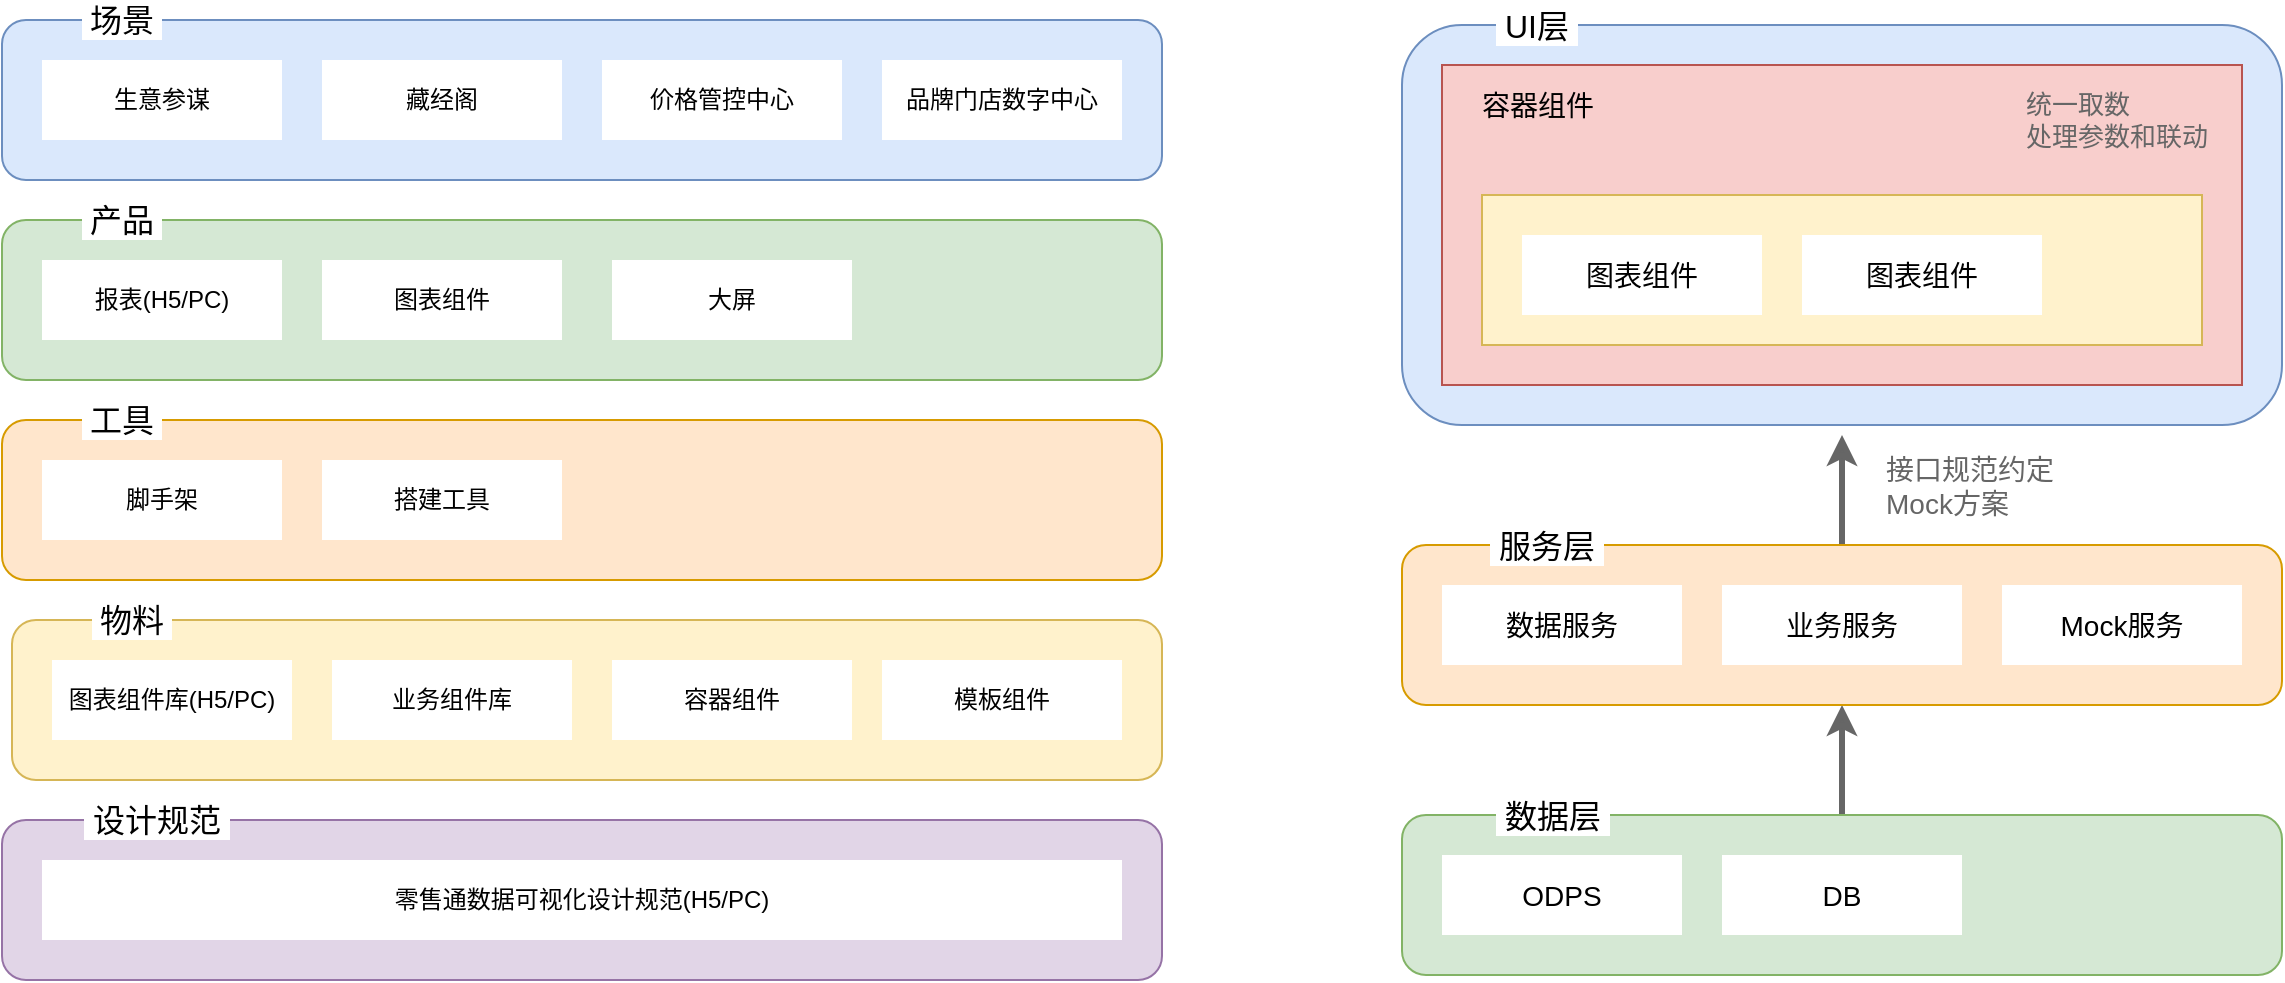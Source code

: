 <mxfile version="10.8.5" type="github"><diagram id="PumyBShoaZ6Qp00DWY5p" name="Page-1"><mxGraphModel dx="1398" dy="827" grid="1" gridSize="10" guides="1" tooltips="1" connect="1" arrows="1" fold="1" page="1" pageScale="1" pageWidth="850" pageHeight="1100" math="0" shadow="0"><root><mxCell id="0"/><mxCell id="1" parent="0"/><mxCell id="OHTG4YzanlShhQjYI8h7-48" value="" style="rounded=1;whiteSpace=wrap;html=1;labelBackgroundColor=#ffffff;fontSize=14;align=left;fillColor=#dae8fc;strokeColor=#6c8ebf;" vertex="1" parent="1"><mxGeometry x="760" y="62.5" width="440" height="200" as="geometry"/></mxCell><mxCell id="OHTG4YzanlShhQjYI8h7-56" value="" style="edgeStyle=orthogonalEdgeStyle;rounded=0;orthogonalLoop=1;jettySize=auto;html=1;fontSize=16;entryX=0.5;entryY=1;entryDx=0;entryDy=0;fontColor=#666666;strokeWidth=3;strokeColor=#666666;" edge="1" parent="1" source="OHTG4YzanlShhQjYI8h7-46" target="OHTG4YzanlShhQjYI8h7-45"><mxGeometry relative="1" as="geometry"/></mxCell><mxCell id="OHTG4YzanlShhQjYI8h7-46" value="" style="rounded=1;whiteSpace=wrap;html=1;labelBackgroundColor=#ffffff;fontSize=14;align=left;fillColor=#d5e8d4;strokeColor=#82b366;" vertex="1" parent="1"><mxGeometry x="760" y="457.5" width="440" height="80" as="geometry"/></mxCell><mxCell id="OHTG4YzanlShhQjYI8h7-55" value="" style="edgeStyle=orthogonalEdgeStyle;rounded=0;orthogonalLoop=1;jettySize=auto;html=1;fontSize=16;fontColor=#666666;strokeWidth=3;strokeColor=#666666;" edge="1" parent="1" source="OHTG4YzanlShhQjYI8h7-45"><mxGeometry relative="1" as="geometry"><mxPoint x="980" y="267.5" as="targetPoint"/></mxGeometry></mxCell><mxCell id="OHTG4YzanlShhQjYI8h7-45" value="" style="rounded=1;whiteSpace=wrap;html=1;labelBackgroundColor=#ffffff;fontSize=14;align=left;fillColor=#ffe6cc;strokeColor=#d79b00;" vertex="1" parent="1"><mxGeometry x="760" y="322.5" width="440" height="80" as="geometry"/></mxCell><mxCell id="OHTG4YzanlShhQjYI8h7-21" value="" style="rounded=1;whiteSpace=wrap;html=1;fillColor=#e1d5e7;strokeColor=#9673a6;" vertex="1" parent="1"><mxGeometry x="60" y="460" width="580" height="80" as="geometry"/></mxCell><mxCell id="OHTG4YzanlShhQjYI8h7-19" value="" style="rounded=1;whiteSpace=wrap;html=1;fillColor=#ffe6cc;strokeColor=#d79b00;" vertex="1" parent="1"><mxGeometry x="60" y="260" width="580" height="80" as="geometry"/></mxCell><mxCell id="OHTG4YzanlShhQjYI8h7-17" value="" style="rounded=1;whiteSpace=wrap;html=1;fillColor=#d5e8d4;strokeColor=#82b366;" vertex="1" parent="1"><mxGeometry x="60" y="160" width="580" height="80" as="geometry"/></mxCell><mxCell id="OHTG4YzanlShhQjYI8h7-18" value="&amp;nbsp;产品&amp;nbsp;" style="text;html=1;strokeColor=none;fillColor=none;align=center;verticalAlign=middle;whiteSpace=wrap;rounded=0;labelBackgroundColor=#ffffff;fontSize=16;" vertex="1" parent="1"><mxGeometry x="90" y="150" width="60" height="20" as="geometry"/></mxCell><mxCell id="OHTG4YzanlShhQjYI8h7-15" value="" style="rounded=1;whiteSpace=wrap;html=1;fillColor=#dae8fc;strokeColor=#6c8ebf;" vertex="1" parent="1"><mxGeometry x="60" y="60" width="580" height="80" as="geometry"/></mxCell><mxCell id="OHTG4YzanlShhQjYI8h7-1" value="生意参谋" style="rounded=0;whiteSpace=wrap;html=1;strokeColor=none;" vertex="1" parent="1"><mxGeometry x="80" y="80" width="120" height="40" as="geometry"/></mxCell><mxCell id="OHTG4YzanlShhQjYI8h7-2" value="藏经阁" style="rounded=0;whiteSpace=wrap;html=1;strokeColor=none;" vertex="1" parent="1"><mxGeometry x="220" y="80" width="120" height="40" as="geometry"/></mxCell><mxCell id="OHTG4YzanlShhQjYI8h7-6" value="价格管控中心" style="rounded=0;whiteSpace=wrap;html=1;strokeColor=none;" vertex="1" parent="1"><mxGeometry x="360" y="80" width="120" height="40" as="geometry"/></mxCell><mxCell id="OHTG4YzanlShhQjYI8h7-7" value="品牌门店数字中心" style="rounded=0;whiteSpace=wrap;html=1;strokeColor=none;" vertex="1" parent="1"><mxGeometry x="500" y="80" width="120" height="40" as="geometry"/></mxCell><mxCell id="OHTG4YzanlShhQjYI8h7-8" value="报表(H5/PC)" style="rounded=0;whiteSpace=wrap;html=1;strokeColor=none;" vertex="1" parent="1"><mxGeometry x="80" y="180" width="120" height="40" as="geometry"/></mxCell><mxCell id="OHTG4YzanlShhQjYI8h7-11" value="图表组件" style="rounded=0;whiteSpace=wrap;html=1;strokeColor=none;" vertex="1" parent="1"><mxGeometry x="220" y="180" width="120" height="40" as="geometry"/></mxCell><mxCell id="OHTG4YzanlShhQjYI8h7-12" value="零售通数据可视化设计规范(H5/PC)" style="rounded=0;whiteSpace=wrap;html=1;strokeColor=none;" vertex="1" parent="1"><mxGeometry x="80" y="480" width="540" height="40" as="geometry"/></mxCell><mxCell id="OHTG4YzanlShhQjYI8h7-13" value="脚手架" style="rounded=0;whiteSpace=wrap;html=1;strokeColor=none;" vertex="1" parent="1"><mxGeometry x="80" y="280" width="120" height="40" as="geometry"/></mxCell><mxCell id="OHTG4YzanlShhQjYI8h7-14" value="搭建工具" style="rounded=0;whiteSpace=wrap;html=1;strokeColor=none;" vertex="1" parent="1"><mxGeometry x="220" y="280" width="120" height="40" as="geometry"/></mxCell><mxCell id="OHTG4YzanlShhQjYI8h7-16" value="&amp;nbsp;场景&amp;nbsp;" style="text;html=1;strokeColor=none;fillColor=none;align=center;verticalAlign=middle;whiteSpace=wrap;rounded=0;labelBackgroundColor=#ffffff;fontSize=16;" vertex="1" parent="1"><mxGeometry x="90" y="50" width="60" height="20" as="geometry"/></mxCell><mxCell id="OHTG4YzanlShhQjYI8h7-20" value="&amp;nbsp;工具&amp;nbsp;" style="text;html=1;strokeColor=none;fillColor=none;align=center;verticalAlign=middle;whiteSpace=wrap;rounded=0;labelBackgroundColor=#ffffff;fontSize=16;" vertex="1" parent="1"><mxGeometry x="90" y="250" width="60" height="20" as="geometry"/></mxCell><mxCell id="OHTG4YzanlShhQjYI8h7-22" value="" style="rounded=1;whiteSpace=wrap;html=1;fillColor=#fff2cc;strokeColor=#d6b656;" vertex="1" parent="1"><mxGeometry x="65" y="360" width="575" height="80" as="geometry"/></mxCell><mxCell id="OHTG4YzanlShhQjYI8h7-23" value="图表组件库(H5/PC)" style="rounded=0;whiteSpace=wrap;html=1;strokeColor=none;" vertex="1" parent="1"><mxGeometry x="85" y="380" width="120" height="40" as="geometry"/></mxCell><mxCell id="OHTG4YzanlShhQjYI8h7-24" value="业务组件库" style="rounded=0;whiteSpace=wrap;html=1;strokeColor=none;" vertex="1" parent="1"><mxGeometry x="225" y="380" width="120" height="40" as="geometry"/></mxCell><mxCell id="OHTG4YzanlShhQjYI8h7-25" value="&amp;nbsp;物料&amp;nbsp;" style="text;html=1;strokeColor=none;fillColor=none;align=center;verticalAlign=middle;whiteSpace=wrap;rounded=0;labelBackgroundColor=#ffffff;fontSize=16;" vertex="1" parent="1"><mxGeometry x="95" y="350" width="60" height="20" as="geometry"/></mxCell><mxCell id="OHTG4YzanlShhQjYI8h7-26" value="&amp;nbsp;设计规范&amp;nbsp;" style="text;html=1;strokeColor=none;fillColor=none;align=center;verticalAlign=middle;whiteSpace=wrap;rounded=0;labelBackgroundColor=#ffffff;fontSize=16;" vertex="1" parent="1"><mxGeometry x="95" y="450" width="85" height="20" as="geometry"/></mxCell><mxCell id="OHTG4YzanlShhQjYI8h7-27" value="容器组件" style="rounded=0;whiteSpace=wrap;html=1;strokeColor=none;" vertex="1" parent="1"><mxGeometry x="365" y="380" width="120" height="40" as="geometry"/></mxCell><mxCell id="OHTG4YzanlShhQjYI8h7-28" value="模板组件" style="rounded=0;whiteSpace=wrap;html=1;strokeColor=none;" vertex="1" parent="1"><mxGeometry x="500" y="380" width="120" height="40" as="geometry"/></mxCell><mxCell id="OHTG4YzanlShhQjYI8h7-29" value="大屏" style="rounded=0;whiteSpace=wrap;html=1;strokeColor=none;" vertex="1" parent="1"><mxGeometry x="365" y="180" width="120" height="40" as="geometry"/></mxCell><mxCell id="OHTG4YzanlShhQjYI8h7-30" value="ODPS" style="rounded=0;whiteSpace=wrap;html=1;labelBackgroundColor=#ffffff;fontSize=14;strokeColor=none;" vertex="1" parent="1"><mxGeometry x="780" y="477.5" width="120" height="40" as="geometry"/></mxCell><mxCell id="OHTG4YzanlShhQjYI8h7-31" value="DB" style="rounded=0;whiteSpace=wrap;html=1;labelBackgroundColor=#ffffff;fontSize=14;strokeColor=none;" vertex="1" parent="1"><mxGeometry x="920" y="477.5" width="120" height="40" as="geometry"/></mxCell><mxCell id="OHTG4YzanlShhQjYI8h7-32" value="业务服务" style="rounded=0;whiteSpace=wrap;html=1;labelBackgroundColor=#ffffff;fontSize=14;strokeColor=none;" vertex="1" parent="1"><mxGeometry x="920" y="342.5" width="120" height="40" as="geometry"/></mxCell><mxCell id="OHTG4YzanlShhQjYI8h7-33" value="数据服务" style="rounded=0;whiteSpace=wrap;html=1;labelBackgroundColor=#ffffff;fontSize=14;strokeColor=none;" vertex="1" parent="1"><mxGeometry x="780" y="342.5" width="120" height="40" as="geometry"/></mxCell><mxCell id="OHTG4YzanlShhQjYI8h7-34" value="" style="rounded=0;whiteSpace=wrap;html=1;labelBackgroundColor=#ffffff;fontSize=14;fillColor=#f8cecc;strokeColor=#b85450;" vertex="1" parent="1"><mxGeometry x="780" y="82.5" width="400" height="160" as="geometry"/></mxCell><mxCell id="OHTG4YzanlShhQjYI8h7-35" value="" style="rounded=0;whiteSpace=wrap;html=1;labelBackgroundColor=#ffffff;fontSize=14;fillColor=#fff2cc;strokeColor=#d6b656;" vertex="1" parent="1"><mxGeometry x="800" y="147.5" width="360" height="75" as="geometry"/></mxCell><mxCell id="OHTG4YzanlShhQjYI8h7-36" value="容器组件" style="text;html=1;strokeColor=none;fillColor=none;align=center;verticalAlign=middle;whiteSpace=wrap;rounded=0;labelBackgroundColor=none;fontSize=14;" vertex="1" parent="1"><mxGeometry x="792.5" y="92.5" width="70" height="20" as="geometry"/></mxCell><mxCell id="OHTG4YzanlShhQjYI8h7-37" value="统一取数&lt;br style=&quot;font-size: 13px;&quot;&gt;处理参数和联动&lt;br style=&quot;font-size: 13px;&quot;&gt;" style="text;html=1;strokeColor=none;fillColor=none;align=left;verticalAlign=middle;whiteSpace=wrap;rounded=0;labelBackgroundColor=none;fontSize=13;spacingTop=0;fontColor=#666666;" vertex="1" parent="1"><mxGeometry x="1070" y="92.5" width="100" height="35" as="geometry"/></mxCell><mxCell id="OHTG4YzanlShhQjYI8h7-39" value="Mock服务" style="rounded=0;whiteSpace=wrap;html=1;labelBackgroundColor=#ffffff;fontSize=14;strokeColor=none;" vertex="1" parent="1"><mxGeometry x="1060" y="342.5" width="120" height="40" as="geometry"/></mxCell><mxCell id="OHTG4YzanlShhQjYI8h7-42" value="图表组件" style="rounded=0;whiteSpace=wrap;html=1;labelBackgroundColor=#ffffff;fontSize=14;strokeColor=none;" vertex="1" parent="1"><mxGeometry x="820" y="167.5" width="120" height="40" as="geometry"/></mxCell><mxCell id="OHTG4YzanlShhQjYI8h7-43" value="图表组件" style="rounded=0;whiteSpace=wrap;html=1;labelBackgroundColor=#ffffff;fontSize=14;strokeColor=none;" vertex="1" parent="1"><mxGeometry x="960" y="167.5" width="120" height="40" as="geometry"/></mxCell><mxCell id="OHTG4YzanlShhQjYI8h7-44" value="接口规范约定&lt;br&gt;Mock方案&lt;br&gt;" style="text;html=1;strokeColor=none;fillColor=none;align=left;verticalAlign=middle;whiteSpace=wrap;rounded=0;labelBackgroundColor=#ffffff;fontSize=14;fontColor=#666666;" vertex="1" parent="1"><mxGeometry x="1000" y="277.5" width="120" height="30" as="geometry"/></mxCell><mxCell id="OHTG4YzanlShhQjYI8h7-49" value="&amp;nbsp;UI层&amp;nbsp;" style="text;html=1;strokeColor=none;fillColor=none;align=center;verticalAlign=middle;whiteSpace=wrap;rounded=0;labelBackgroundColor=#ffffff;fontSize=16;" vertex="1" parent="1"><mxGeometry x="795" y="52.5" width="65" height="20" as="geometry"/></mxCell><mxCell id="OHTG4YzanlShhQjYI8h7-50" value="&amp;nbsp;服务层&amp;nbsp;" style="text;html=1;strokeColor=none;fillColor=none;align=center;verticalAlign=middle;whiteSpace=wrap;rounded=0;labelBackgroundColor=#ffffff;fontSize=16;" vertex="1" parent="1"><mxGeometry x="800" y="312.5" width="65" height="20" as="geometry"/></mxCell><mxCell id="OHTG4YzanlShhQjYI8h7-51" value="&amp;nbsp;数据层&amp;nbsp;" style="text;html=1;strokeColor=none;fillColor=none;align=center;verticalAlign=middle;whiteSpace=wrap;rounded=0;labelBackgroundColor=#ffffff;fontSize=16;" vertex="1" parent="1"><mxGeometry x="802.5" y="447.5" width="65" height="20" as="geometry"/></mxCell></root></mxGraphModel></diagram></mxfile>